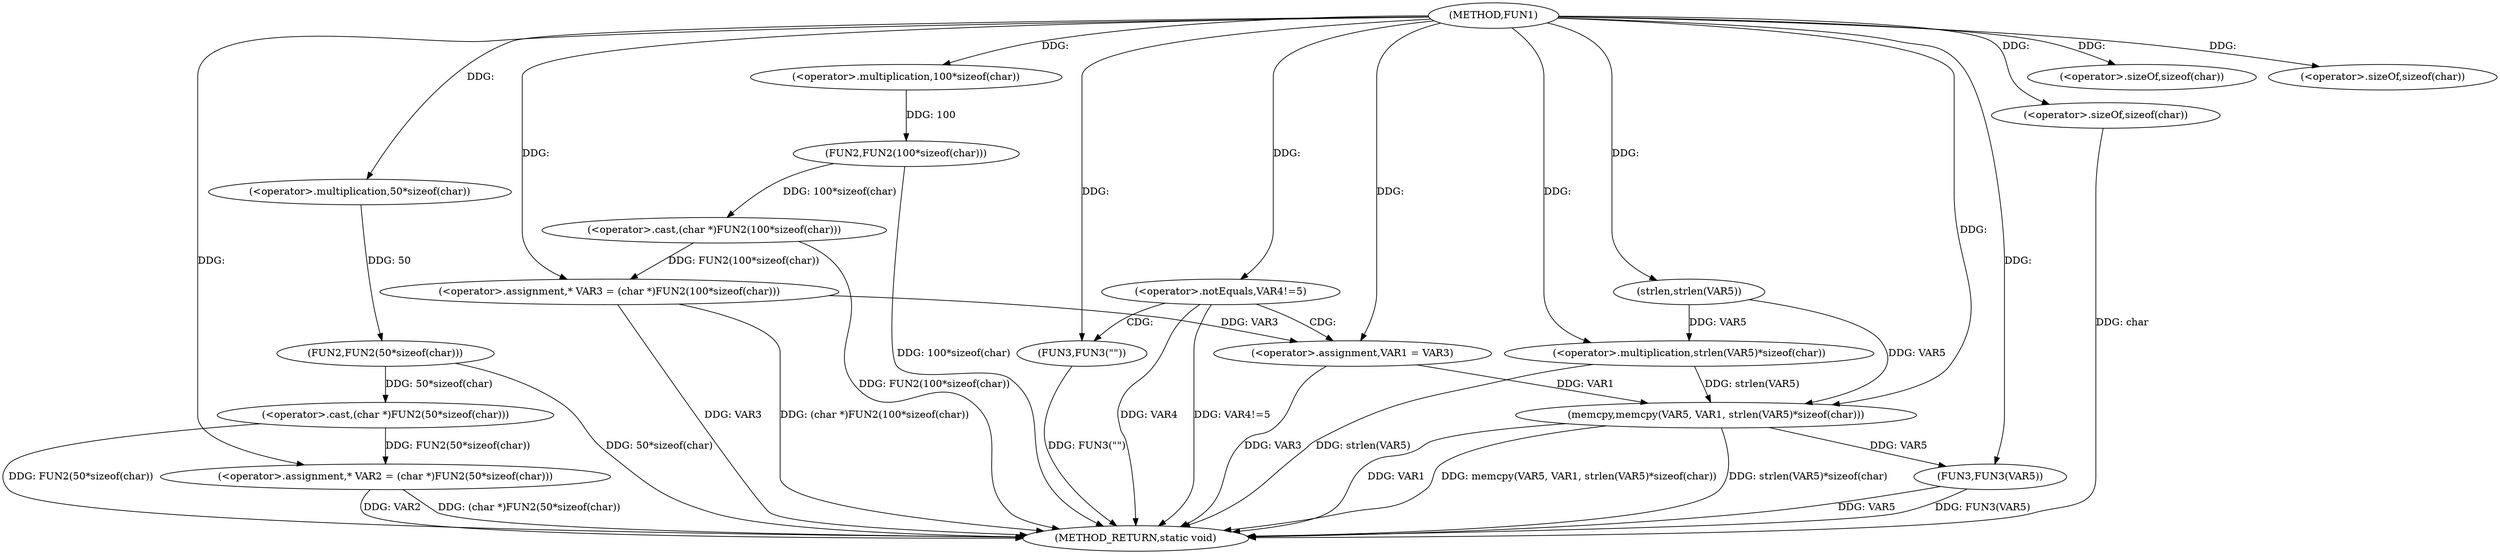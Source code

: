 digraph FUN1 {  
"1000100" [label = "(METHOD,FUN1)" ]
"1000147" [label = "(METHOD_RETURN,static void)" ]
"1000104" [label = "(<operator>.assignment,* VAR2 = (char *)FUN2(50*sizeof(char)))" ]
"1000106" [label = "(<operator>.cast,(char *)FUN2(50*sizeof(char)))" ]
"1000108" [label = "(FUN2,FUN2(50*sizeof(char)))" ]
"1000109" [label = "(<operator>.multiplication,50*sizeof(char))" ]
"1000111" [label = "(<operator>.sizeOf,sizeof(char))" ]
"1000114" [label = "(<operator>.assignment,* VAR3 = (char *)FUN2(100*sizeof(char)))" ]
"1000116" [label = "(<operator>.cast,(char *)FUN2(100*sizeof(char)))" ]
"1000118" [label = "(FUN2,FUN2(100*sizeof(char)))" ]
"1000119" [label = "(<operator>.multiplication,100*sizeof(char))" ]
"1000121" [label = "(<operator>.sizeOf,sizeof(char))" ]
"1000124" [label = "(<operator>.notEquals,VAR4!=5)" ]
"1000128" [label = "(FUN3,FUN3(\"\"))" ]
"1000132" [label = "(<operator>.assignment,VAR1 = VAR3)" ]
"1000137" [label = "(memcpy,memcpy(VAR5, VAR1, strlen(VAR5)*sizeof(char)))" ]
"1000140" [label = "(<operator>.multiplication,strlen(VAR5)*sizeof(char))" ]
"1000141" [label = "(strlen,strlen(VAR5))" ]
"1000143" [label = "(<operator>.sizeOf,sizeof(char))" ]
"1000145" [label = "(FUN3,FUN3(VAR5))" ]
  "1000124" -> "1000147"  [ label = "DDG: VAR4"] 
  "1000106" -> "1000147"  [ label = "DDG: FUN2(50*sizeof(char))"] 
  "1000104" -> "1000147"  [ label = "DDG: VAR2"] 
  "1000137" -> "1000147"  [ label = "DDG: strlen(VAR5)*sizeof(char)"] 
  "1000114" -> "1000147"  [ label = "DDG: VAR3"] 
  "1000116" -> "1000147"  [ label = "DDG: FUN2(100*sizeof(char))"] 
  "1000128" -> "1000147"  [ label = "DDG: FUN3(\"\")"] 
  "1000118" -> "1000147"  [ label = "DDG: 100*sizeof(char)"] 
  "1000145" -> "1000147"  [ label = "DDG: VAR5"] 
  "1000114" -> "1000147"  [ label = "DDG: (char *)FUN2(100*sizeof(char))"] 
  "1000124" -> "1000147"  [ label = "DDG: VAR4!=5"] 
  "1000140" -> "1000147"  [ label = "DDG: strlen(VAR5)"] 
  "1000137" -> "1000147"  [ label = "DDG: VAR1"] 
  "1000143" -> "1000147"  [ label = "DDG: char"] 
  "1000132" -> "1000147"  [ label = "DDG: VAR3"] 
  "1000145" -> "1000147"  [ label = "DDG: FUN3(VAR5)"] 
  "1000137" -> "1000147"  [ label = "DDG: memcpy(VAR5, VAR1, strlen(VAR5)*sizeof(char))"] 
  "1000104" -> "1000147"  [ label = "DDG: (char *)FUN2(50*sizeof(char))"] 
  "1000108" -> "1000147"  [ label = "DDG: 50*sizeof(char)"] 
  "1000106" -> "1000104"  [ label = "DDG: FUN2(50*sizeof(char))"] 
  "1000100" -> "1000104"  [ label = "DDG: "] 
  "1000108" -> "1000106"  [ label = "DDG: 50*sizeof(char)"] 
  "1000109" -> "1000108"  [ label = "DDG: 50"] 
  "1000100" -> "1000109"  [ label = "DDG: "] 
  "1000100" -> "1000111"  [ label = "DDG: "] 
  "1000116" -> "1000114"  [ label = "DDG: FUN2(100*sizeof(char))"] 
  "1000100" -> "1000114"  [ label = "DDG: "] 
  "1000118" -> "1000116"  [ label = "DDG: 100*sizeof(char)"] 
  "1000119" -> "1000118"  [ label = "DDG: 100"] 
  "1000100" -> "1000119"  [ label = "DDG: "] 
  "1000100" -> "1000121"  [ label = "DDG: "] 
  "1000100" -> "1000124"  [ label = "DDG: "] 
  "1000100" -> "1000128"  [ label = "DDG: "] 
  "1000114" -> "1000132"  [ label = "DDG: VAR3"] 
  "1000100" -> "1000132"  [ label = "DDG: "] 
  "1000141" -> "1000137"  [ label = "DDG: VAR5"] 
  "1000100" -> "1000137"  [ label = "DDG: "] 
  "1000132" -> "1000137"  [ label = "DDG: VAR1"] 
  "1000140" -> "1000137"  [ label = "DDG: strlen(VAR5)"] 
  "1000141" -> "1000140"  [ label = "DDG: VAR5"] 
  "1000100" -> "1000141"  [ label = "DDG: "] 
  "1000100" -> "1000140"  [ label = "DDG: "] 
  "1000100" -> "1000143"  [ label = "DDG: "] 
  "1000137" -> "1000145"  [ label = "DDG: VAR5"] 
  "1000100" -> "1000145"  [ label = "DDG: "] 
  "1000124" -> "1000132"  [ label = "CDG: "] 
  "1000124" -> "1000128"  [ label = "CDG: "] 
}
